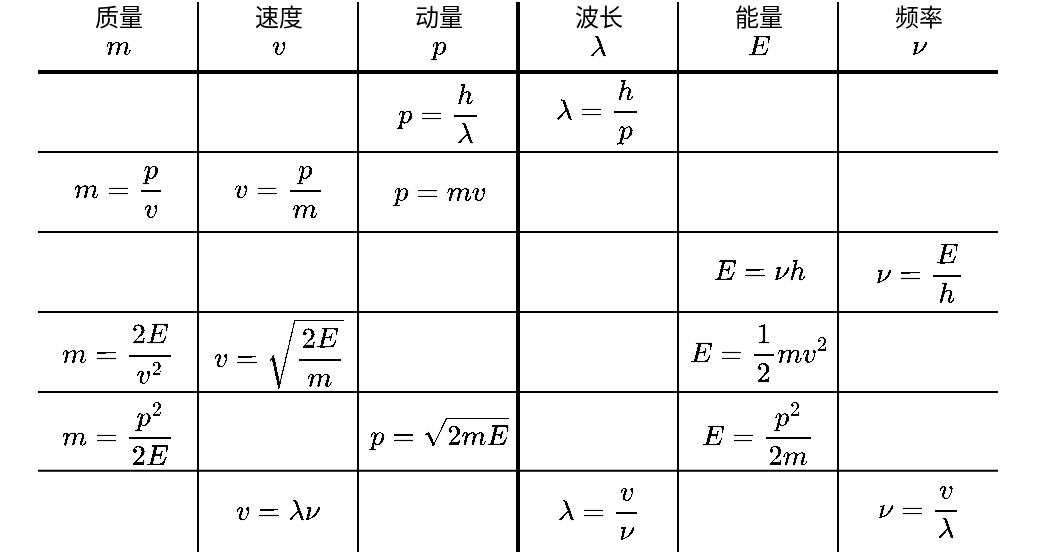 <mxfile version="20.7.4" type="device"><diagram id="FhEzvhj18tlZuu0p1Akj" name="第 1 页"><mxGraphModel dx="537" dy="371" grid="1" gridSize="5" guides="1" tooltips="1" connect="1" arrows="1" fold="1" page="1" pageScale="1" pageWidth="827" pageHeight="1169" math="1" shadow="0"><root><mxCell id="0"/><mxCell id="1" parent="0"/><mxCell id="Ism22S-zs7J9g0VV_j76-1" value="质量&lt;br&gt;\(m\)" style="text;html=1;align=center;verticalAlign=middle;resizable=1;points=[];autosize=1;strokeColor=none;fillColor=none;movable=1;rotatable=1;deletable=1;editable=1;connectable=0;allowArrows=0;" parent="1" vertex="1"><mxGeometry x="120" y="140" width="40" height="30" as="geometry"/></mxCell><mxCell id="Ism22S-zs7J9g0VV_j76-2" value="动量&lt;br&gt;\(p\)" style="text;html=1;align=center;verticalAlign=middle;resizable=1;points=[];autosize=1;strokeColor=none;fillColor=none;movable=1;rotatable=1;deletable=1;editable=1;connectable=0;allowArrows=0;" parent="1" vertex="1"><mxGeometry x="280" y="140" width="40" height="30" as="geometry"/></mxCell><mxCell id="Ism22S-zs7J9g0VV_j76-3" value="波长&lt;br&gt;\(\lambda\)" style="text;html=1;align=center;verticalAlign=middle;resizable=1;points=[];autosize=1;strokeColor=none;fillColor=none;movable=1;rotatable=1;deletable=1;editable=1;connectable=0;allowArrows=0;" parent="1" vertex="1"><mxGeometry x="360" y="140" width="40" height="30" as="geometry"/></mxCell><mxCell id="Ism22S-zs7J9g0VV_j76-5" value="能量&lt;br&gt;\(E\)" style="text;html=1;align=center;verticalAlign=middle;resizable=1;points=[];autosize=1;strokeColor=none;fillColor=none;movable=1;rotatable=1;deletable=1;editable=1;connectable=0;allowArrows=0;" parent="1" vertex="1"><mxGeometry x="440" y="140" width="40" height="30" as="geometry"/></mxCell><mxCell id="Ism22S-zs7J9g0VV_j76-6" value="频率&lt;br&gt;\(\nu\)" style="text;html=1;align=center;verticalAlign=middle;resizable=1;points=[];autosize=1;strokeColor=none;fillColor=none;movable=1;rotatable=1;deletable=1;editable=1;connectable=0;allowArrows=0;" parent="1" vertex="1"><mxGeometry x="520" y="140" width="40" height="30" as="geometry"/></mxCell><mxCell id="Ism22S-zs7J9g0VV_j76-8" value="速度&lt;br&gt;\(v\)" style="text;html=1;align=center;verticalAlign=middle;resizable=1;points=[];autosize=1;strokeColor=none;fillColor=none;movable=1;rotatable=1;deletable=1;editable=1;connectable=0;allowArrows=0;" parent="1" vertex="1"><mxGeometry x="200" y="140" width="40" height="30" as="geometry"/></mxCell><mxCell id="Ism22S-zs7J9g0VV_j76-9" value="$$p=mv$$" style="text;html=1;align=center;verticalAlign=middle;resizable=1;points=[];autosize=1;strokeColor=none;fillColor=none;movable=1;rotatable=1;deletable=1;editable=1;connectable=0;allowArrows=0;" parent="1" vertex="1"><mxGeometry x="270" y="220" width="60" height="30" as="geometry"/></mxCell><mxCell id="Ism22S-zs7J9g0VV_j76-10" value="$$\lambda=\frac{h}{p}$$" style="text;html=1;align=center;verticalAlign=middle;resizable=1;points=[];autosize=1;strokeColor=none;fillColor=none;movable=1;rotatable=1;deletable=1;editable=1;connectable=0;allowArrows=0;" parent="1" vertex="1"><mxGeometry x="350" y="180" width="60" height="30" as="geometry"/></mxCell><mxCell id="Ism22S-zs7J9g0VV_j76-11" value="$$p=\frac{h}&lt;br&gt;{\lambda}$$" style="text;html=1;align=center;verticalAlign=middle;resizable=1;points=[];autosize=1;strokeColor=none;fillColor=none;movable=1;rotatable=1;deletable=1;editable=1;connectable=0;allowArrows=0;" parent="1" vertex="1"><mxGeometry x="270" y="180" width="60" height="30" as="geometry"/></mxCell><mxCell id="Ism22S-zs7J9g0VV_j76-12" value="$$m=\frac{p}{v}$$" style="text;html=1;align=center;verticalAlign=middle;resizable=1;points=[];autosize=1;strokeColor=none;fillColor=none;movable=1;rotatable=1;deletable=1;editable=1;connectable=0;allowArrows=0;" parent="1" vertex="1"><mxGeometry x="110" y="220" width="60" height="30" as="geometry"/></mxCell><mxCell id="Ism22S-zs7J9g0VV_j76-13" value="$$v=\frac{p}{m}$$" style="text;html=1;align=center;verticalAlign=middle;resizable=1;points=[];autosize=1;strokeColor=none;fillColor=none;movable=1;rotatable=1;deletable=1;editable=1;connectable=0;allowArrows=0;" parent="1" vertex="1"><mxGeometry x="190" y="220" width="60" height="30" as="geometry"/></mxCell><mxCell id="Ism22S-zs7J9g0VV_j76-14" value="$$\nu=\frac{E}{h}$$" style="text;html=1;align=center;verticalAlign=middle;resizable=1;points=[];autosize=1;strokeColor=none;fillColor=none;movable=1;rotatable=1;deletable=1;editable=1;connectable=0;allowArrows=0;" parent="1" vertex="1"><mxGeometry x="510" y="260" width="60" height="30" as="geometry"/></mxCell><mxCell id="Ism22S-zs7J9g0VV_j76-15" value="$$E=\nu h$$" style="text;html=1;align=center;verticalAlign=middle;resizable=1;points=[];autosize=1;strokeColor=none;fillColor=none;movable=1;rotatable=1;deletable=1;editable=1;connectable=0;allowArrows=0;" parent="1" vertex="1"><mxGeometry x="430" y="260" width="60" height="30" as="geometry"/></mxCell><mxCell id="Ism22S-zs7J9g0VV_j76-16" value="$$E=\frac{1}{2}mv^2$$" style="text;html=1;align=center;verticalAlign=middle;resizable=1;points=[];autosize=1;strokeColor=none;fillColor=none;movable=1;rotatable=1;deletable=1;editable=1;connectable=0;allowArrows=0;" parent="1" vertex="1"><mxGeometry x="430" y="300" width="60" height="30" as="geometry"/></mxCell><mxCell id="Ism22S-zs7J9g0VV_j76-17" value="$$m=\frac{2E}{v^2}$$" style="text;html=1;align=center;verticalAlign=middle;resizable=1;points=[];autosize=1;strokeColor=none;fillColor=none;movable=1;rotatable=1;deletable=1;editable=1;connectable=0;allowArrows=0;" parent="1" vertex="1"><mxGeometry x="110" y="300" width="60" height="30" as="geometry"/></mxCell><mxCell id="Ism22S-zs7J9g0VV_j76-18" value="$$v=\sqrt{\frac{2E}{m}}$$" style="text;html=1;align=center;verticalAlign=middle;resizable=1;points=[];autosize=1;strokeColor=none;fillColor=none;movable=1;rotatable=1;deletable=1;editable=1;connectable=0;allowArrows=0;" parent="1" vertex="1"><mxGeometry x="190" y="300" width="60" height="30" as="geometry"/></mxCell><mxCell id="Ism22S-zs7J9g0VV_j76-19" value="$$p=\sqrt{2mE}$$" style="text;html=1;align=center;verticalAlign=middle;resizable=1;points=[];autosize=1;strokeColor=none;fillColor=none;movable=1;rotatable=1;deletable=1;editable=1;connectable=0;allowArrows=0;" parent="1" vertex="1"><mxGeometry x="270" y="340" width="60" height="30" as="geometry"/></mxCell><mxCell id="Ism22S-zs7J9g0VV_j76-20" value="$$E=\frac{p^2}{2m}$$" style="text;html=1;align=center;verticalAlign=middle;resizable=1;points=[];autosize=1;strokeColor=none;fillColor=none;movable=1;rotatable=1;deletable=1;editable=1;connectable=0;allowArrows=0;" parent="1" vertex="1"><mxGeometry x="430" y="340" width="60" height="30" as="geometry"/></mxCell><mxCell id="Ism22S-zs7J9g0VV_j76-21" value="$$m=\frac{p^2}{2E}$$" style="text;html=1;align=center;verticalAlign=middle;resizable=1;points=[];autosize=1;strokeColor=none;fillColor=none;movable=1;rotatable=1;deletable=1;editable=1;connectable=0;allowArrows=0;" parent="1" vertex="1"><mxGeometry x="110" y="340" width="60" height="30" as="geometry"/></mxCell><mxCell id="Ism22S-zs7J9g0VV_j76-22" value="$$\lambda=\frac{v}{\nu}$$" style="text;html=1;align=center;verticalAlign=middle;resizable=1;points=[];autosize=1;strokeColor=none;fillColor=none;movable=1;rotatable=1;deletable=1;editable=1;connectable=0;allowArrows=0;" parent="1" vertex="1"><mxGeometry x="350" y="380" width="60" height="30" as="geometry"/></mxCell><mxCell id="Ism22S-zs7J9g0VV_j76-23" value="$$v=\lambda \nu$$" style="text;html=1;align=center;verticalAlign=middle;resizable=1;points=[];autosize=1;strokeColor=none;fillColor=none;movable=1;rotatable=1;deletable=1;editable=1;connectable=0;allowArrows=0;" parent="1" vertex="1"><mxGeometry x="190" y="380" width="60" height="30" as="geometry"/></mxCell><mxCell id="Ism22S-zs7J9g0VV_j76-24" value="$$\nu=\frac{v}{\lambda}$$" style="text;html=1;align=center;verticalAlign=middle;resizable=1;points=[];autosize=1;strokeColor=none;fillColor=none;movable=1;rotatable=1;deletable=1;editable=1;connectable=0;allowArrows=0;" parent="1" vertex="1"><mxGeometry x="510" y="380" width="60" height="30" as="geometry"/></mxCell><mxCell id="Ism22S-zs7J9g0VV_j76-25" value="" style="endArrow=none;html=1;rounded=0;" parent="1" edge="1"><mxGeometry x="1" y="-119" width="50" height="50" relative="1" as="geometry"><mxPoint x="180" y="140" as="sourcePoint"/><mxPoint x="180" y="415" as="targetPoint"/><mxPoint x="14" y="55" as="offset"/></mxGeometry></mxCell><mxCell id="Ism22S-zs7J9g0VV_j76-26" value="" style="endArrow=none;html=1;rounded=0;" parent="1" edge="1"><mxGeometry width="50" height="50" relative="1" as="geometry"><mxPoint x="260" y="140" as="sourcePoint"/><mxPoint x="260" y="415" as="targetPoint"/></mxGeometry></mxCell><mxCell id="Ism22S-zs7J9g0VV_j76-27" value="" style="endArrow=none;html=1;rounded=0;strokeWidth=2;" parent="1" edge="1"><mxGeometry width="50" height="50" relative="1" as="geometry"><mxPoint x="340" y="140" as="sourcePoint"/><mxPoint x="340" y="415" as="targetPoint"/></mxGeometry></mxCell><mxCell id="Ism22S-zs7J9g0VV_j76-28" value="" style="endArrow=none;html=1;rounded=0;" parent="1" edge="1"><mxGeometry width="50" height="50" relative="1" as="geometry"><mxPoint x="420" y="140" as="sourcePoint"/><mxPoint x="420" y="415" as="targetPoint"/></mxGeometry></mxCell><mxCell id="Ism22S-zs7J9g0VV_j76-29" value="" style="endArrow=none;html=1;rounded=0;" parent="1" edge="1"><mxGeometry width="50" height="50" relative="1" as="geometry"><mxPoint x="500" y="140" as="sourcePoint"/><mxPoint x="500" y="415" as="targetPoint"/></mxGeometry></mxCell><mxCell id="Ism22S-zs7J9g0VV_j76-30" value="" style="endArrow=none;html=1;rounded=0;strokeWidth=2;" parent="1" edge="1"><mxGeometry width="50" height="50" relative="1" as="geometry"><mxPoint x="100" y="175" as="sourcePoint"/><mxPoint x="580" y="175" as="targetPoint"/></mxGeometry></mxCell><mxCell id="Ism22S-zs7J9g0VV_j76-31" value="" style="endArrow=none;html=1;rounded=0;" parent="1" edge="1"><mxGeometry width="50" height="50" relative="1" as="geometry"><mxPoint x="100" y="215" as="sourcePoint"/><mxPoint x="580" y="215" as="targetPoint"/></mxGeometry></mxCell><mxCell id="Ism22S-zs7J9g0VV_j76-32" value="" style="endArrow=none;html=1;rounded=0;" parent="1" edge="1"><mxGeometry width="50" height="50" relative="1" as="geometry"><mxPoint x="100" y="255" as="sourcePoint"/><mxPoint x="580" y="255" as="targetPoint"/></mxGeometry></mxCell><mxCell id="Ism22S-zs7J9g0VV_j76-33" value="" style="endArrow=none;html=1;rounded=0;" parent="1" edge="1"><mxGeometry width="50" height="50" relative="1" as="geometry"><mxPoint x="100" y="335" as="sourcePoint"/><mxPoint x="580" y="335" as="targetPoint"/></mxGeometry></mxCell><mxCell id="Ism22S-zs7J9g0VV_j76-34" value="" style="endArrow=none;html=1;rounded=0;" parent="1" edge="1"><mxGeometry width="50" height="50" relative="1" as="geometry"><mxPoint x="100" y="295" as="sourcePoint"/><mxPoint x="580" y="295" as="targetPoint"/></mxGeometry></mxCell><mxCell id="Ism22S-zs7J9g0VV_j76-36" value="" style="endArrow=none;html=1;rounded=0;" parent="1" edge="1"><mxGeometry width="50" height="50" relative="1" as="geometry"><mxPoint x="100" y="374.43" as="sourcePoint"/><mxPoint x="580" y="374.43" as="targetPoint"/></mxGeometry></mxCell></root></mxGraphModel></diagram></mxfile>